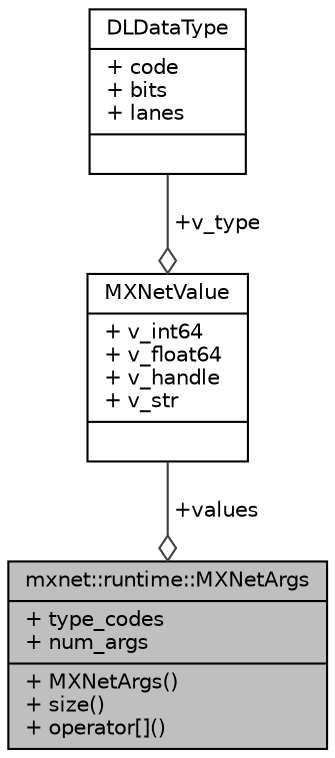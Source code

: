 digraph "mxnet::runtime::MXNetArgs"
{
 // LATEX_PDF_SIZE
  edge [fontname="Helvetica",fontsize="10",labelfontname="Helvetica",labelfontsize="10"];
  node [fontname="Helvetica",fontsize="10",shape=record];
  Node1 [label="{mxnet::runtime::MXNetArgs\n|+ type_codes\l+ num_args\l|+ MXNetArgs()\l+ size()\l+ operator[]()\l}",height=0.2,width=0.4,color="black", fillcolor="grey75", style="filled", fontcolor="black",tooltip="Arguments into TVM functions."];
  Node2 -> Node1 [color="grey25",fontsize="10",style="solid",label=" +values" ,arrowhead="odiamond",fontname="Helvetica"];
  Node2 [label="{MXNetValue\n|+ v_int64\l+ v_float64\l+ v_handle\l+ v_str\l|}",height=0.2,width=0.4,color="black", fillcolor="white", style="filled",URL="$unionMXNetValue.html",tooltip="Union type of values being passed through API and function calls."];
  Node3 -> Node2 [color="grey25",fontsize="10",style="solid",label=" +v_type" ,arrowhead="odiamond",fontname="Helvetica"];
  Node3 [label="{DLDataType\n|+ code\l+ bits\l+ lanes\l|}",height=0.2,width=0.4,color="black", fillcolor="white", style="filled",URL="$structDLDataType.html",tooltip="The data type the tensor can hold."];
}
